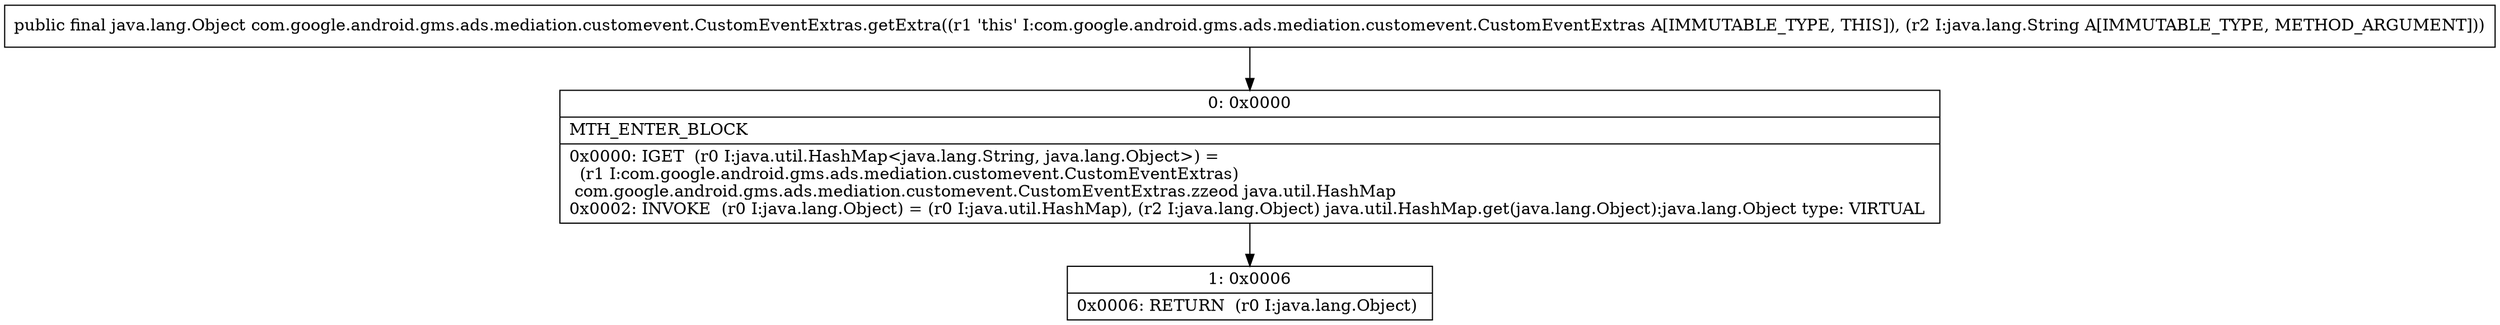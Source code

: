 digraph "CFG forcom.google.android.gms.ads.mediation.customevent.CustomEventExtras.getExtra(Ljava\/lang\/String;)Ljava\/lang\/Object;" {
Node_0 [shape=record,label="{0\:\ 0x0000|MTH_ENTER_BLOCK\l|0x0000: IGET  (r0 I:java.util.HashMap\<java.lang.String, java.lang.Object\>) = \l  (r1 I:com.google.android.gms.ads.mediation.customevent.CustomEventExtras)\l com.google.android.gms.ads.mediation.customevent.CustomEventExtras.zzeod java.util.HashMap \l0x0002: INVOKE  (r0 I:java.lang.Object) = (r0 I:java.util.HashMap), (r2 I:java.lang.Object) java.util.HashMap.get(java.lang.Object):java.lang.Object type: VIRTUAL \l}"];
Node_1 [shape=record,label="{1\:\ 0x0006|0x0006: RETURN  (r0 I:java.lang.Object) \l}"];
MethodNode[shape=record,label="{public final java.lang.Object com.google.android.gms.ads.mediation.customevent.CustomEventExtras.getExtra((r1 'this' I:com.google.android.gms.ads.mediation.customevent.CustomEventExtras A[IMMUTABLE_TYPE, THIS]), (r2 I:java.lang.String A[IMMUTABLE_TYPE, METHOD_ARGUMENT])) }"];
MethodNode -> Node_0;
Node_0 -> Node_1;
}


